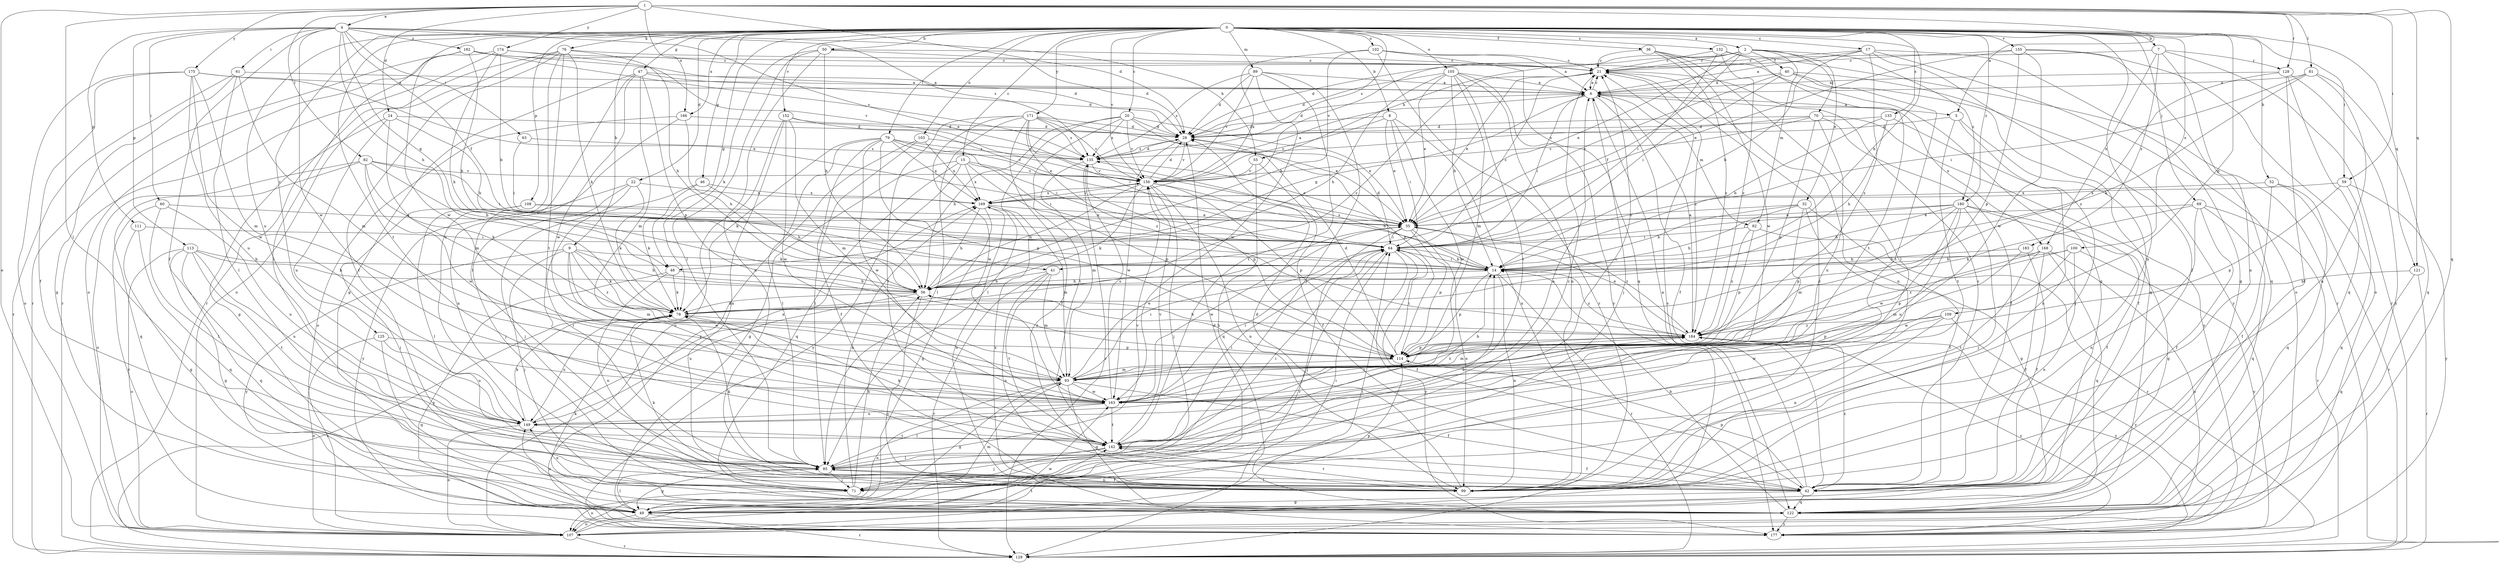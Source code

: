 strict digraph  {
0;
1;
2;
4;
5;
6;
7;
8;
9;
14;
15;
17;
20;
21;
22;
24;
28;
32;
35;
36;
40;
41;
42;
46;
47;
48;
49;
50;
52;
55;
56;
59;
60;
61;
63;
64;
69;
70;
71;
76;
78;
79;
81;
82;
85;
89;
92;
93;
99;
100;
102;
103;
105;
107;
108;
109;
111;
113;
114;
121;
122;
125;
128;
129;
132;
133;
135;
142;
149;
152;
155;
156;
163;
166;
168;
169;
171;
174;
175;
177;
180;
182;
183;
184;
0 -> 2  [label=a];
0 -> 7  [label=b];
0 -> 8  [label=b];
0 -> 9  [label=b];
0 -> 14  [label=b];
0 -> 15  [label=c];
0 -> 17  [label=c];
0 -> 20  [label=c];
0 -> 22  [label=d];
0 -> 36  [label=f];
0 -> 46  [label=g];
0 -> 47  [label=g];
0 -> 48  [label=g];
0 -> 50  [label=h];
0 -> 52  [label=h];
0 -> 59  [label=i];
0 -> 69  [label=j];
0 -> 76  [label=k];
0 -> 79  [label=l];
0 -> 89  [label=m];
0 -> 99  [label=n];
0 -> 100  [label=o];
0 -> 102  [label=o];
0 -> 103  [label=o];
0 -> 105  [label=o];
0 -> 108  [label=p];
0 -> 109  [label=p];
0 -> 121  [label=q];
0 -> 125  [label=r];
0 -> 132  [label=s];
0 -> 133  [label=s];
0 -> 135  [label=s];
0 -> 142  [label=t];
0 -> 149  [label=u];
0 -> 152  [label=v];
0 -> 155  [label=v];
0 -> 156  [label=v];
0 -> 163  [label=w];
0 -> 166  [label=x];
0 -> 171  [label=y];
0 -> 180  [label=z];
1 -> 4  [label=a];
1 -> 5  [label=a];
1 -> 24  [label=d];
1 -> 28  [label=d];
1 -> 59  [label=i];
1 -> 81  [label=l];
1 -> 82  [label=l];
1 -> 85  [label=l];
1 -> 107  [label=o];
1 -> 121  [label=q];
1 -> 122  [label=q];
1 -> 128  [label=r];
1 -> 166  [label=x];
1 -> 174  [label=y];
1 -> 175  [label=y];
2 -> 21  [label=c];
2 -> 32  [label=e];
2 -> 35  [label=e];
2 -> 40  [label=f];
2 -> 41  [label=f];
2 -> 55  [label=h];
2 -> 70  [label=j];
2 -> 92  [label=m];
2 -> 156  [label=v];
2 -> 180  [label=z];
4 -> 35  [label=e];
4 -> 41  [label=f];
4 -> 42  [label=f];
4 -> 48  [label=g];
4 -> 55  [label=h];
4 -> 56  [label=h];
4 -> 60  [label=i];
4 -> 61  [label=i];
4 -> 63  [label=i];
4 -> 111  [label=p];
4 -> 113  [label=p];
4 -> 135  [label=s];
4 -> 163  [label=w];
4 -> 182  [label=z];
5 -> 28  [label=d];
5 -> 42  [label=f];
5 -> 99  [label=n];
5 -> 142  [label=t];
6 -> 5  [label=a];
6 -> 21  [label=c];
6 -> 28  [label=d];
6 -> 42  [label=f];
6 -> 48  [label=g];
6 -> 64  [label=i];
6 -> 71  [label=j];
6 -> 92  [label=m];
6 -> 168  [label=x];
7 -> 28  [label=d];
7 -> 99  [label=n];
7 -> 128  [label=r];
7 -> 129  [label=r];
7 -> 168  [label=x];
7 -> 183  [label=z];
8 -> 28  [label=d];
8 -> 35  [label=e];
8 -> 64  [label=i];
8 -> 99  [label=n];
8 -> 156  [label=v];
8 -> 163  [label=w];
9 -> 14  [label=b];
9 -> 56  [label=h];
9 -> 71  [label=j];
9 -> 78  [label=k];
9 -> 93  [label=m];
9 -> 163  [label=w];
9 -> 177  [label=y];
9 -> 184  [label=z];
14 -> 56  [label=h];
14 -> 64  [label=i];
14 -> 99  [label=n];
14 -> 114  [label=p];
14 -> 129  [label=r];
14 -> 135  [label=s];
14 -> 184  [label=z];
15 -> 49  [label=g];
15 -> 64  [label=i];
15 -> 114  [label=p];
15 -> 122  [label=q];
15 -> 156  [label=v];
15 -> 169  [label=x];
15 -> 177  [label=y];
17 -> 6  [label=a];
17 -> 14  [label=b];
17 -> 21  [label=c];
17 -> 42  [label=f];
17 -> 49  [label=g];
17 -> 107  [label=o];
17 -> 184  [label=z];
20 -> 28  [label=d];
20 -> 35  [label=e];
20 -> 56  [label=h];
20 -> 85  [label=l];
20 -> 114  [label=p];
20 -> 135  [label=s];
20 -> 142  [label=t];
20 -> 156  [label=v];
21 -> 6  [label=a];
21 -> 35  [label=e];
21 -> 99  [label=n];
21 -> 184  [label=z];
22 -> 71  [label=j];
22 -> 78  [label=k];
22 -> 85  [label=l];
22 -> 169  [label=x];
22 -> 177  [label=y];
24 -> 14  [label=b];
24 -> 28  [label=d];
24 -> 49  [label=g];
24 -> 93  [label=m];
24 -> 149  [label=u];
28 -> 135  [label=s];
28 -> 156  [label=v];
28 -> 163  [label=w];
32 -> 14  [label=b];
32 -> 35  [label=e];
32 -> 42  [label=f];
32 -> 49  [label=g];
32 -> 56  [label=h];
32 -> 93  [label=m];
35 -> 64  [label=i];
35 -> 99  [label=n];
35 -> 114  [label=p];
35 -> 129  [label=r];
35 -> 163  [label=w];
35 -> 184  [label=z];
36 -> 21  [label=c];
36 -> 49  [label=g];
36 -> 85  [label=l];
36 -> 163  [label=w];
36 -> 184  [label=z];
40 -> 6  [label=a];
40 -> 35  [label=e];
40 -> 64  [label=i];
40 -> 122  [label=q];
40 -> 142  [label=t];
40 -> 177  [label=y];
41 -> 56  [label=h];
41 -> 93  [label=m];
41 -> 99  [label=n];
41 -> 129  [label=r];
41 -> 142  [label=t];
42 -> 6  [label=a];
42 -> 21  [label=c];
42 -> 49  [label=g];
42 -> 85  [label=l];
42 -> 114  [label=p];
42 -> 122  [label=q];
42 -> 184  [label=z];
46 -> 56  [label=h];
46 -> 71  [label=j];
46 -> 78  [label=k];
46 -> 169  [label=x];
47 -> 6  [label=a];
47 -> 28  [label=d];
47 -> 49  [label=g];
47 -> 85  [label=l];
47 -> 93  [label=m];
47 -> 114  [label=p];
47 -> 163  [label=w];
48 -> 56  [label=h];
48 -> 78  [label=k];
48 -> 99  [label=n];
48 -> 177  [label=y];
49 -> 28  [label=d];
49 -> 64  [label=i];
49 -> 85  [label=l];
49 -> 93  [label=m];
49 -> 107  [label=o];
49 -> 114  [label=p];
49 -> 129  [label=r];
49 -> 149  [label=u];
50 -> 21  [label=c];
50 -> 28  [label=d];
50 -> 56  [label=h];
50 -> 78  [label=k];
50 -> 85  [label=l];
50 -> 99  [label=n];
52 -> 42  [label=f];
52 -> 122  [label=q];
52 -> 129  [label=r];
52 -> 169  [label=x];
55 -> 42  [label=f];
55 -> 122  [label=q];
55 -> 156  [label=v];
56 -> 78  [label=k];
56 -> 149  [label=u];
56 -> 177  [label=y];
59 -> 114  [label=p];
59 -> 122  [label=q];
59 -> 169  [label=x];
59 -> 177  [label=y];
60 -> 35  [label=e];
60 -> 85  [label=l];
60 -> 149  [label=u];
60 -> 177  [label=y];
61 -> 6  [label=a];
61 -> 49  [label=g];
61 -> 85  [label=l];
61 -> 93  [label=m];
61 -> 129  [label=r];
63 -> 64  [label=i];
63 -> 135  [label=s];
64 -> 14  [label=b];
64 -> 21  [label=c];
64 -> 28  [label=d];
64 -> 42  [label=f];
64 -> 71  [label=j];
64 -> 177  [label=y];
69 -> 35  [label=e];
69 -> 42  [label=f];
69 -> 78  [label=k];
69 -> 99  [label=n];
69 -> 122  [label=q];
69 -> 129  [label=r];
70 -> 28  [label=d];
70 -> 42  [label=f];
70 -> 114  [label=p];
70 -> 135  [label=s];
70 -> 149  [label=u];
70 -> 156  [label=v];
70 -> 177  [label=y];
71 -> 21  [label=c];
71 -> 56  [label=h];
71 -> 107  [label=o];
71 -> 149  [label=u];
71 -> 169  [label=x];
76 -> 21  [label=c];
76 -> 42  [label=f];
76 -> 56  [label=h];
76 -> 78  [label=k];
76 -> 107  [label=o];
76 -> 129  [label=r];
76 -> 142  [label=t];
76 -> 149  [label=u];
78 -> 21  [label=c];
78 -> 129  [label=r];
78 -> 149  [label=u];
78 -> 184  [label=z];
79 -> 42  [label=f];
79 -> 64  [label=i];
79 -> 78  [label=k];
79 -> 85  [label=l];
79 -> 114  [label=p];
79 -> 135  [label=s];
79 -> 156  [label=v];
79 -> 163  [label=w];
79 -> 169  [label=x];
81 -> 6  [label=a];
81 -> 64  [label=i];
81 -> 78  [label=k];
81 -> 99  [label=n];
81 -> 122  [label=q];
82 -> 14  [label=b];
82 -> 64  [label=i];
82 -> 78  [label=k];
82 -> 107  [label=o];
82 -> 122  [label=q];
82 -> 156  [label=v];
82 -> 163  [label=w];
85 -> 6  [label=a];
85 -> 14  [label=b];
85 -> 42  [label=f];
85 -> 49  [label=g];
85 -> 64  [label=i];
85 -> 71  [label=j];
85 -> 78  [label=k];
85 -> 99  [label=n];
85 -> 156  [label=v];
89 -> 6  [label=a];
89 -> 28  [label=d];
89 -> 71  [label=j];
89 -> 135  [label=s];
89 -> 142  [label=t];
89 -> 156  [label=v];
89 -> 163  [label=w];
92 -> 64  [label=i];
92 -> 114  [label=p];
92 -> 129  [label=r];
92 -> 184  [label=z];
93 -> 35  [label=e];
93 -> 42  [label=f];
93 -> 49  [label=g];
93 -> 64  [label=i];
93 -> 107  [label=o];
93 -> 122  [label=q];
93 -> 163  [label=w];
93 -> 184  [label=z];
99 -> 21  [label=c];
99 -> 28  [label=d];
99 -> 78  [label=k];
99 -> 142  [label=t];
99 -> 169  [label=x];
100 -> 14  [label=b];
100 -> 99  [label=n];
100 -> 163  [label=w];
100 -> 177  [label=y];
100 -> 184  [label=z];
102 -> 6  [label=a];
102 -> 21  [label=c];
102 -> 56  [label=h];
102 -> 122  [label=q];
102 -> 129  [label=r];
102 -> 169  [label=x];
103 -> 85  [label=l];
103 -> 135  [label=s];
103 -> 169  [label=x];
103 -> 177  [label=y];
105 -> 6  [label=a];
105 -> 14  [label=b];
105 -> 28  [label=d];
105 -> 35  [label=e];
105 -> 56  [label=h];
105 -> 93  [label=m];
105 -> 99  [label=n];
105 -> 142  [label=t];
105 -> 177  [label=y];
107 -> 21  [label=c];
107 -> 64  [label=i];
107 -> 129  [label=r];
107 -> 142  [label=t];
107 -> 163  [label=w];
108 -> 35  [label=e];
108 -> 64  [label=i];
108 -> 71  [label=j];
108 -> 85  [label=l];
109 -> 99  [label=n];
109 -> 114  [label=p];
109 -> 163  [label=w];
109 -> 177  [label=y];
109 -> 184  [label=z];
111 -> 49  [label=g];
111 -> 64  [label=i];
111 -> 122  [label=q];
113 -> 14  [label=b];
113 -> 49  [label=g];
113 -> 56  [label=h];
113 -> 107  [label=o];
113 -> 122  [label=q];
113 -> 142  [label=t];
113 -> 149  [label=u];
114 -> 28  [label=d];
114 -> 56  [label=h];
114 -> 64  [label=i];
114 -> 93  [label=m];
121 -> 56  [label=h];
121 -> 122  [label=q];
121 -> 129  [label=r];
122 -> 14  [label=b];
122 -> 78  [label=k];
122 -> 177  [label=y];
125 -> 107  [label=o];
125 -> 114  [label=p];
125 -> 122  [label=q];
125 -> 149  [label=u];
128 -> 6  [label=a];
128 -> 42  [label=f];
128 -> 122  [label=q];
128 -> 177  [label=y];
128 -> 184  [label=z];
132 -> 21  [label=c];
132 -> 64  [label=i];
132 -> 129  [label=r];
132 -> 142  [label=t];
132 -> 184  [label=z];
133 -> 14  [label=b];
133 -> 28  [label=d];
133 -> 56  [label=h];
133 -> 71  [label=j];
135 -> 28  [label=d];
135 -> 35  [label=e];
135 -> 93  [label=m];
135 -> 114  [label=p];
135 -> 129  [label=r];
135 -> 156  [label=v];
142 -> 21  [label=c];
142 -> 42  [label=f];
142 -> 64  [label=i];
142 -> 71  [label=j];
142 -> 78  [label=k];
142 -> 85  [label=l];
142 -> 156  [label=v];
149 -> 78  [label=k];
149 -> 107  [label=o];
149 -> 142  [label=t];
149 -> 169  [label=x];
152 -> 28  [label=d];
152 -> 35  [label=e];
152 -> 93  [label=m];
152 -> 99  [label=n];
152 -> 107  [label=o];
152 -> 163  [label=w];
155 -> 21  [label=c];
155 -> 35  [label=e];
155 -> 107  [label=o];
155 -> 114  [label=p];
155 -> 122  [label=q];
155 -> 163  [label=w];
156 -> 6  [label=a];
156 -> 14  [label=b];
156 -> 28  [label=d];
156 -> 56  [label=h];
156 -> 71  [label=j];
156 -> 78  [label=k];
156 -> 99  [label=n];
156 -> 114  [label=p];
156 -> 169  [label=x];
163 -> 14  [label=b];
163 -> 64  [label=i];
163 -> 85  [label=l];
163 -> 135  [label=s];
163 -> 142  [label=t];
163 -> 149  [label=u];
163 -> 184  [label=z];
166 -> 28  [label=d];
166 -> 56  [label=h];
166 -> 99  [label=n];
166 -> 107  [label=o];
168 -> 14  [label=b];
168 -> 42  [label=f];
168 -> 107  [label=o];
168 -> 114  [label=p];
168 -> 122  [label=q];
168 -> 142  [label=t];
169 -> 35  [label=e];
169 -> 49  [label=g];
169 -> 56  [label=h];
169 -> 93  [label=m];
169 -> 99  [label=n];
169 -> 156  [label=v];
171 -> 28  [label=d];
171 -> 35  [label=e];
171 -> 42  [label=f];
171 -> 64  [label=i];
171 -> 85  [label=l];
171 -> 135  [label=s];
171 -> 142  [label=t];
171 -> 156  [label=v];
171 -> 163  [label=w];
171 -> 184  [label=z];
174 -> 14  [label=b];
174 -> 21  [label=c];
174 -> 78  [label=k];
174 -> 107  [label=o];
174 -> 129  [label=r];
174 -> 156  [label=v];
175 -> 6  [label=a];
175 -> 35  [label=e];
175 -> 42  [label=f];
175 -> 93  [label=m];
175 -> 107  [label=o];
175 -> 149  [label=u];
175 -> 163  [label=w];
177 -> 184  [label=z];
180 -> 14  [label=b];
180 -> 35  [label=e];
180 -> 42  [label=f];
180 -> 49  [label=g];
180 -> 64  [label=i];
180 -> 71  [label=j];
180 -> 114  [label=p];
180 -> 149  [label=u];
180 -> 163  [label=w];
182 -> 21  [label=c];
182 -> 28  [label=d];
182 -> 56  [label=h];
182 -> 85  [label=l];
182 -> 129  [label=r];
182 -> 135  [label=s];
183 -> 14  [label=b];
183 -> 42  [label=f];
183 -> 93  [label=m];
184 -> 6  [label=a];
184 -> 35  [label=e];
184 -> 56  [label=h];
184 -> 93  [label=m];
184 -> 114  [label=p];
184 -> 177  [label=y];
}
